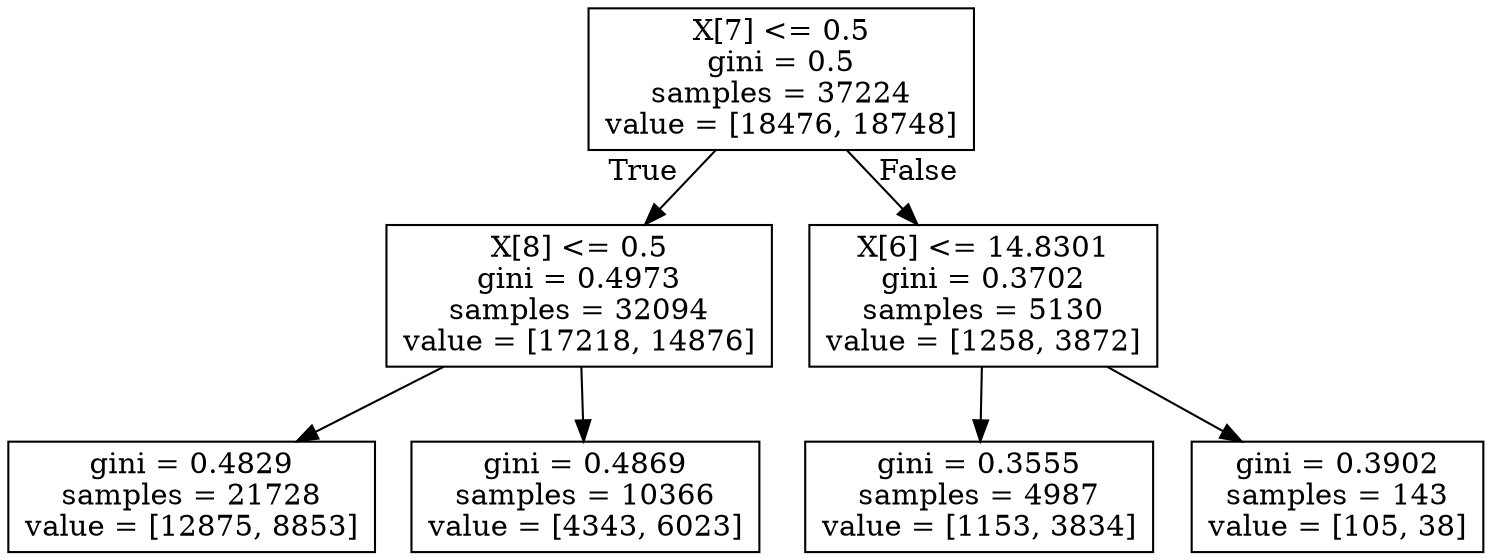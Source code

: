 digraph Tree {
node [shape=box] ;
0 [label="X[7] <= 0.5\ngini = 0.5\nsamples = 37224\nvalue = [18476, 18748]"] ;
1 [label="X[8] <= 0.5\ngini = 0.4973\nsamples = 32094\nvalue = [17218, 14876]"] ;
0 -> 1 [labeldistance=2.5, labelangle=45, headlabel="True"] ;
2 [label="gini = 0.4829\nsamples = 21728\nvalue = [12875, 8853]"] ;
1 -> 2 ;
3 [label="gini = 0.4869\nsamples = 10366\nvalue = [4343, 6023]"] ;
1 -> 3 ;
4 [label="X[6] <= 14.8301\ngini = 0.3702\nsamples = 5130\nvalue = [1258, 3872]"] ;
0 -> 4 [labeldistance=2.5, labelangle=-45, headlabel="False"] ;
5 [label="gini = 0.3555\nsamples = 4987\nvalue = [1153, 3834]"] ;
4 -> 5 ;
6 [label="gini = 0.3902\nsamples = 143\nvalue = [105, 38]"] ;
4 -> 6 ;
}